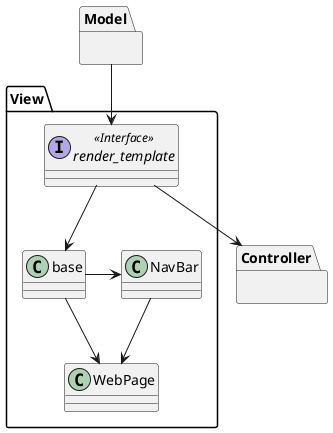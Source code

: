 @startuml

package View {
Interface render_template <<Interface>>
Class base
Class NavBar
Class WebPage


}

package Controller{
}

package Model{
}

Model --> render_template
render_template --> Controller
render_template --> base
base -r> NavBar
base --> WebPage
NavBar --> WebPage


@enduml
